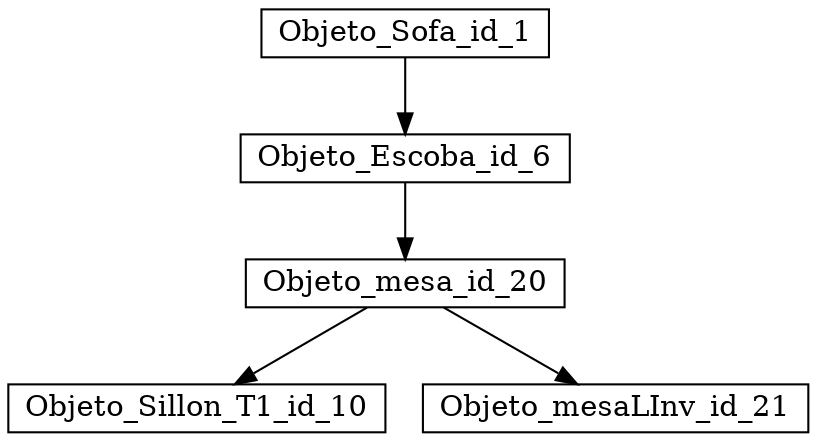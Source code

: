 digraph G {
rankdir = TB; 
node [shape=record, width=.1, height=.1]; 
Objeto_Sofa_id_1->Objeto_Escoba_id_6; 
Objeto_Escoba_id_6->Objeto_mesa_id_20; 
Objeto_mesa_id_20->Objeto_Sillon_T1_id_10; 
Objeto_mesa_id_20->Objeto_mesaLInv_id_21; 
}